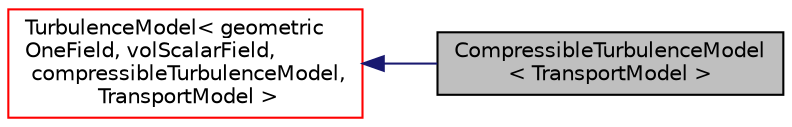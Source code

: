 digraph "CompressibleTurbulenceModel&lt; TransportModel &gt;"
{
  bgcolor="transparent";
  edge [fontname="Helvetica",fontsize="10",labelfontname="Helvetica",labelfontsize="10"];
  node [fontname="Helvetica",fontsize="10",shape=record];
  rankdir="LR";
  Node14 [label="CompressibleTurbulenceModel\l\< TransportModel \>",height=0.2,width=0.4,color="black", fillcolor="grey75", style="filled", fontcolor="black"];
  Node15 -> Node14 [dir="back",color="midnightblue",fontsize="10",style="solid",fontname="Helvetica"];
  Node15 [label="TurbulenceModel\< geometric\lOneField, volScalarField,\l compressibleTurbulenceModel,\l TransportModel \>",height=0.2,width=0.4,color="red",URL="$a32393.html"];
}
